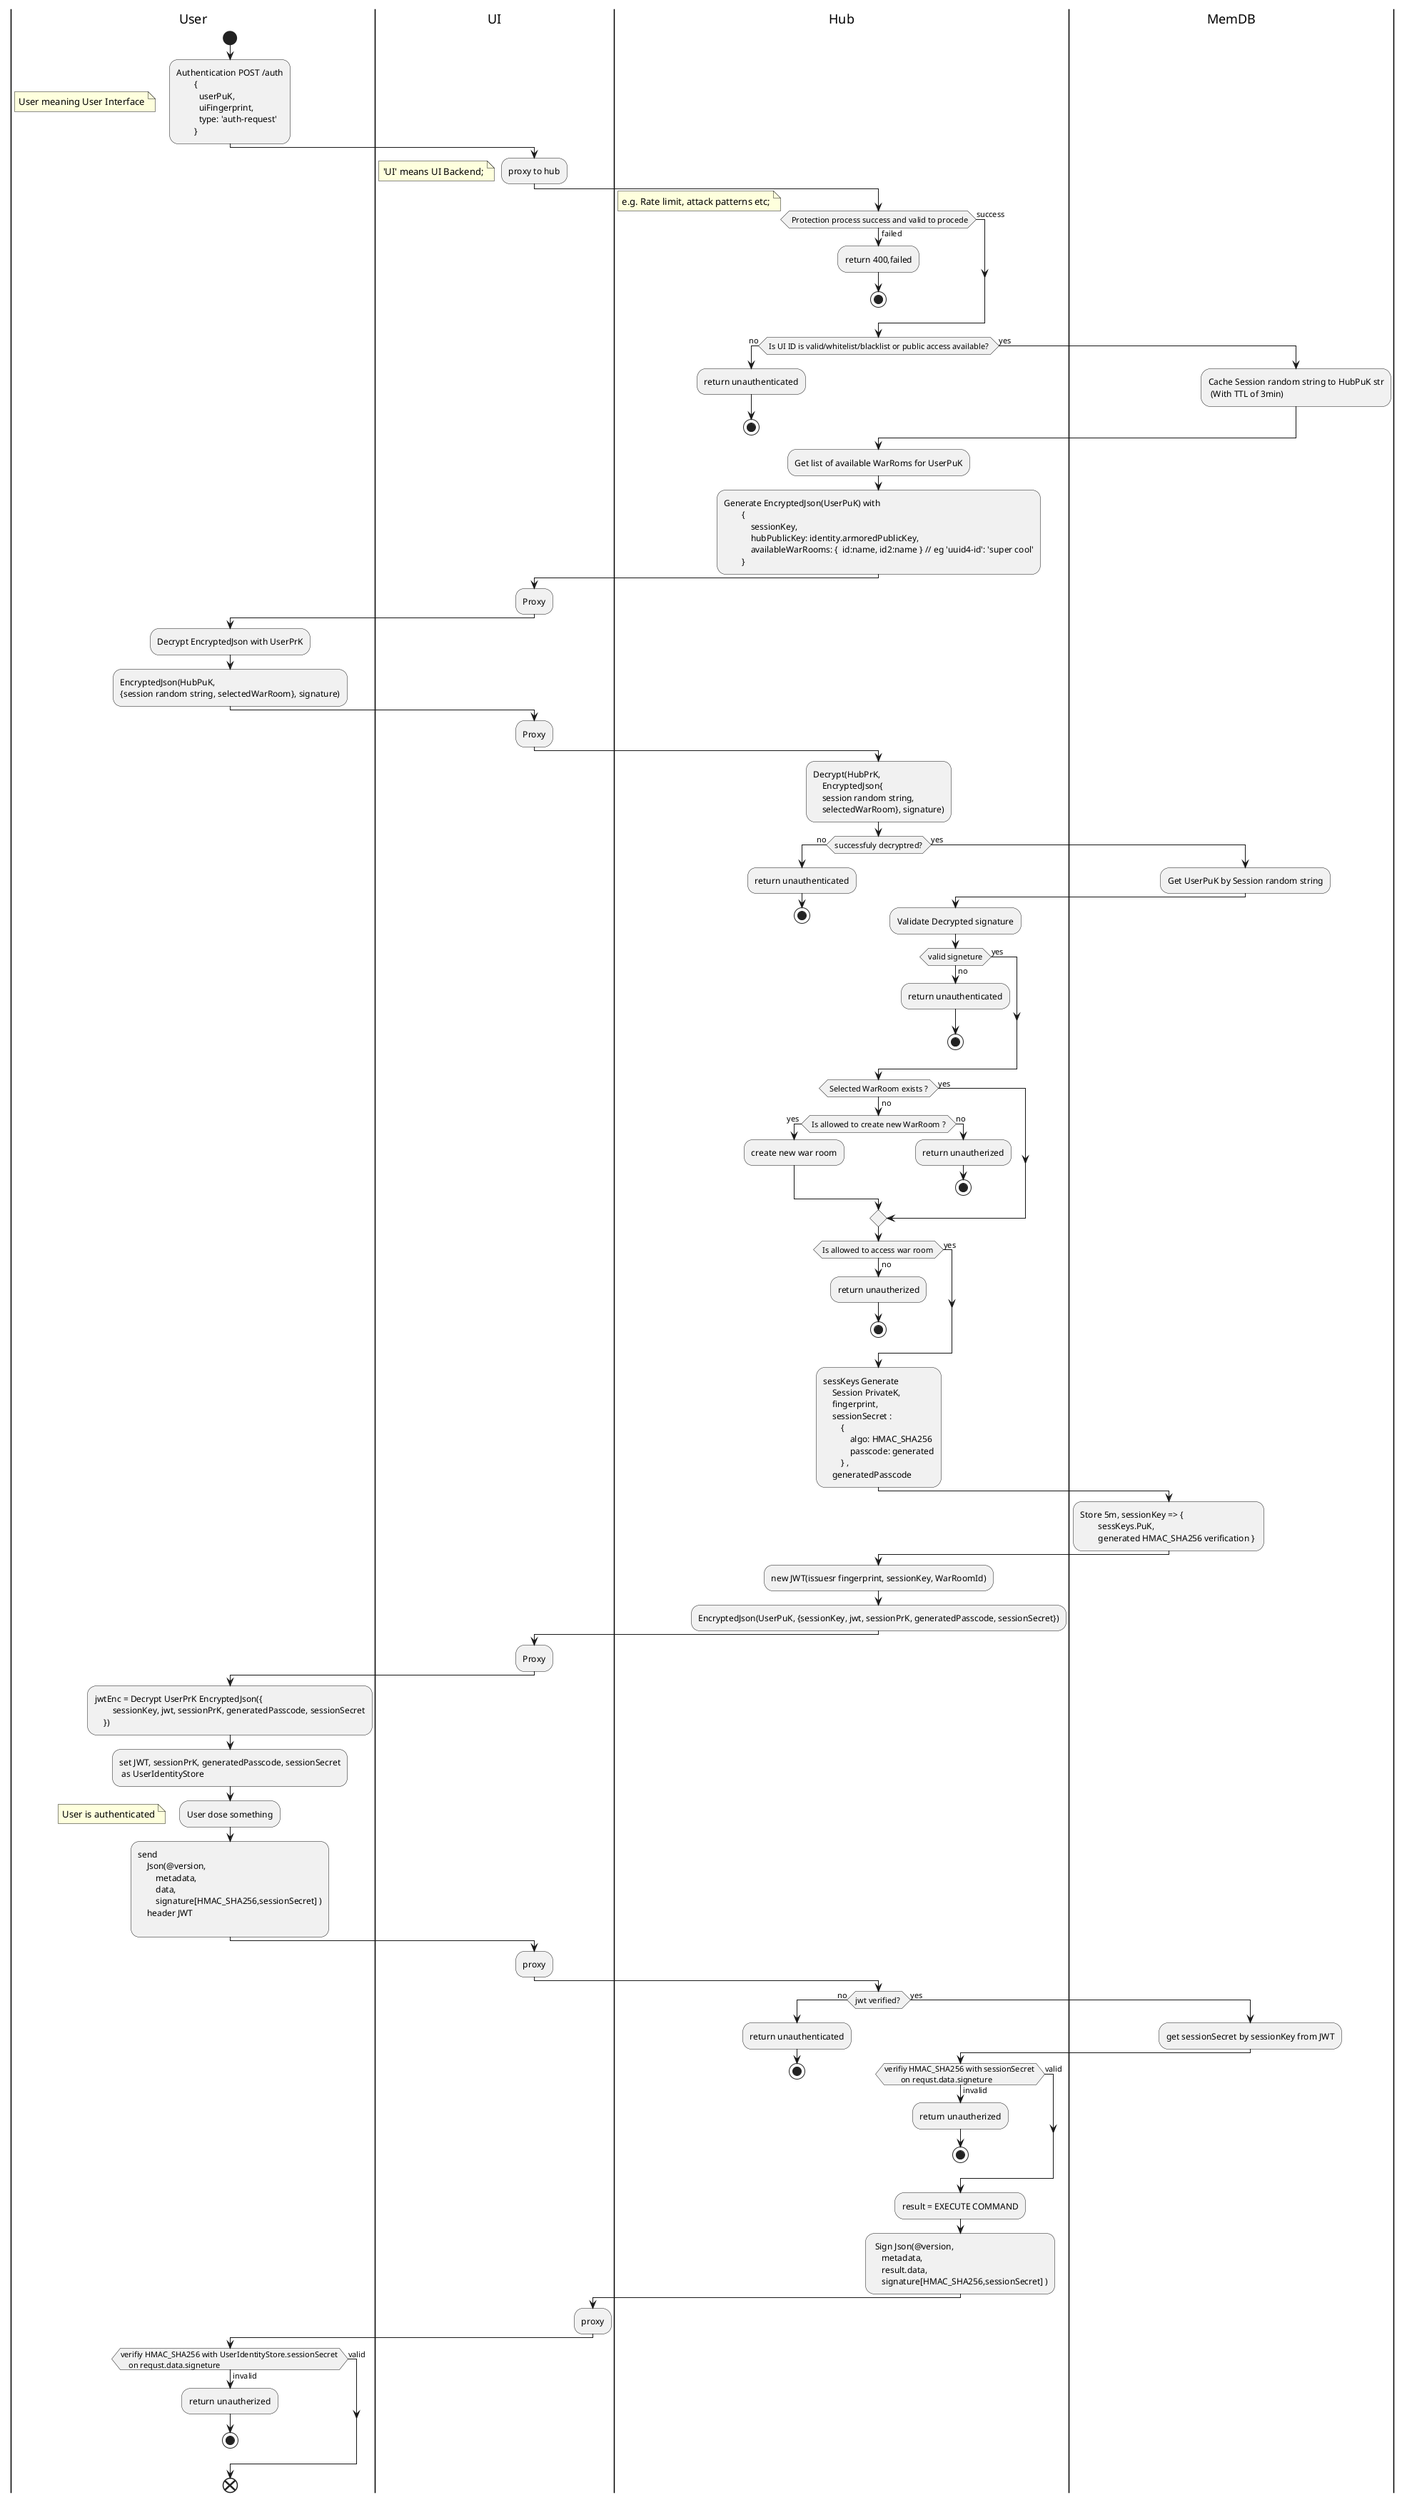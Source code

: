 @startuml "Auth Process Swimlanes - uthenticate User (with Private Key) to hub via ui Process"
|User|

start
:Authentication POST /auth
        {
          userPuK,
          uiFingerprint,
          type: 'auth-request'
        };
floating note left: User meaning User Interface 
|UI|
:proxy to hub;
floating note left: 'UI' means UI Backend;

|Hub|

if ( Protection process success and valid to procede) then (failed) 
    :return 400,failed;
    stop
else (success)
endif 
floating note left: e.g. Rate limit, attack patterns etc;

if ( Is UI ID is valid/whitelist/blacklist or public access available? ) then (no)
    :return unauthenticated;
    stop
            
else(yes)
    
    |MemDB| 
    :Cache Session random string to HubPuK str\n (With TTL of 3min);
    |Hub|

endif

:Get list of available WarRoms for UserPuK;

:Generate EncryptedJson(UserPuK) with 
        {
            sessionKey,
            hubPublicKey: identity.armoredPublicKey,
            availableWarRooms: {  id:name, id2:name } // eg 'uuid4-id': 'super cool'
        };
|UI|
:Proxy;
|User|
:Decrypt EncryptedJson with UserPrK;

:EncryptedJson(HubPuK, \n{session random string, selectedWarRoom}, signature);
|UI|
:Proxy;

|Hub|
:Decrypt(HubPrK, 
    EncryptedJson{
    session random string, 
    selectedWarRoom}, signature);

if (successfuly decryptred?) then (no)
    :return unauthenticated;
    stop
else (yes)
    |MemDB|
    :Get UserPuK by Session random string;
    |Hub|
    :Validate Decrypted signature;
    if (valid signeture) then (no)
        :return unauthenticated;
        stop
    else (yes)
    endif
endif

    |Hub|
    if ( Selected WarRoom exists ? ) then (no)
        if ( Is allowed to create new WarRoom ? ) then (yes )
            :create new war room;
        else (no)
            :return unautherized;
            stop   
        endif
    else (yes)
    endif 

    if (Is allowed to access war room ) then (no) 
        :return unautherized;
        stop   
    else (yes)
    endif

    |Hub|
    :sessKeys Generate 
        Session PrivateK, 
        fingerprint, 
        sessionSecret :
            {
                algo: HMAC_SHA256
                passcode: generated
            } ,
        generatedPasscode;
    |MemDB|
    :Store 5m, sessionKey => { 
            sessKeys.PuK, 
            generated HMAC_SHA256 verification } ;
    |Hub|
    :new JWT(issuesr fingerprint, sessionKey, WarRoomId);
    :EncryptedJson(UserPuK, {sessionKey, jwt, sessionPrK, generatedPasscode, sessionSecret});
    |UI|
    :Proxy;
    

|User|
:jwtEnc = Decrypt UserPrK EncryptedJson({
        sessionKey, jwt, sessionPrK, generatedPasscode, sessionSecret
    });

:set JWT, sessionPrK, generatedPasscode, sessionSecret 
 as UserIdentityStore;


:User dose something;
floating note left: User is authenticated 

:send 
    Json(@version,
        metadata,
        data, 
        signature[HMAC_SHA256,sessionSecret] )
    header JWT
;

|UI|
:proxy;
|Hub|
if (jwt verified? ) then (no)
    :return unauthenticated;
    stop    

else (yes)
    |MemDB|
    :get sessionSecret by sessionKey from JWT;
    |Hub|

    if (verifiy HMAC_SHA256 with sessionSecret 
        on requst.data.signeture) then (invalid)
        :return unautherized;
        stop   

    else (valid)
    endif

    :result = EXECUTE COMMAND;

    : Sign Json(@version,
        metadata,
        result.data, 
        signature[HMAC_SHA256,sessionSecret] );
    |UI|
    :proxy;
endif 

|User|
if (verifiy HMAC_SHA256 with UserIdentityStore.sessionSecret 
    on requst.data.signeture) then (invalid)
    :return unautherized;
    stop   
    
else (valid)
endif


end
@enduml